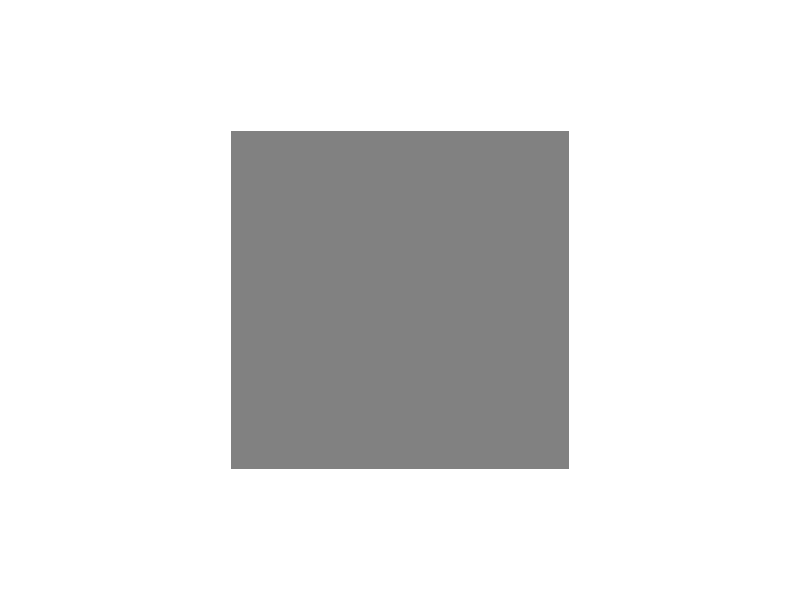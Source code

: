 #version 3.7;
#include "shapes.inc"
background {color rgb<1.000000,1.000000,1.000000>}
camera {
orthographic
right x*image_width/image_height
location <0.500000, 5.333333, 0.500000>
look_at <0.500000, 0.000000, 0.500000>
angle 25.000000
sky <0.000000, 0.000000, 1.000000>
}
global_settings { assumed_gamma 2.2 }
union {

mesh2 {
  vertex_vectors {
    9,
    <0.000000000000,0.000000000000,0.000000000000>,
    <0.500000000000,0.000000000000,0.000000000000>,
    <1.000000000000,0.000000000000,0.000000000000>,
    <0.000000000000,0.500000000000,0.000000000000>,
    <0.500000000000,0.500000000000,0.000000000000>,
    <1.000000000000,0.500000000000,0.000000000000>,
    <0.000000000000,1.000000000000,0.000000000000>,
    <0.500000000000,1.000000000000,0.000000000000>,
    <1.000000000000,1.000000000000,0.000000000000> 
  }
  texture_list {
    4,
    texture{pigment{rgb<0.501960784314,0.501960784314,0.501960784314>} finish {ambient 1.000000 diffuse 0.600000 reflection 0.000000}}
    texture{pigment{rgb<0.501960784314,0.501960784314,0.501960784314>} finish {ambient 1.000000 diffuse 0.600000 reflection 0.000000}}
    texture{pigment{rgb<0.501960784314,0.501960784314,0.501960784314>} finish {ambient 1.000000 diffuse 0.600000 reflection 0.000000}}
    texture{pigment{rgb<0.501960784314,0.501960784314,0.501960784314>} finish {ambient 1.000000 diffuse 0.600000 reflection 0.000000}}
  }
  face_indices {
    8,
    <0,1,4>,0,
    <0,4,3>,0,
    <1,2,5>,1,
    <1,5,4>,1,
    <3,4,7>,2,
    <3,7,6>,2,
    <4,5,8>,3,
    <4,8,7>,3 
  }
}
#declare elt3dedge =
  texture { pigment { rgb <0.000000,0.000000,0.000000> } finish {ambient 1.000000 diffuse 0.600000 reflection 0.000000} }
rotate<-90,  0,  0>
scale <  1,  1, -1>
}
